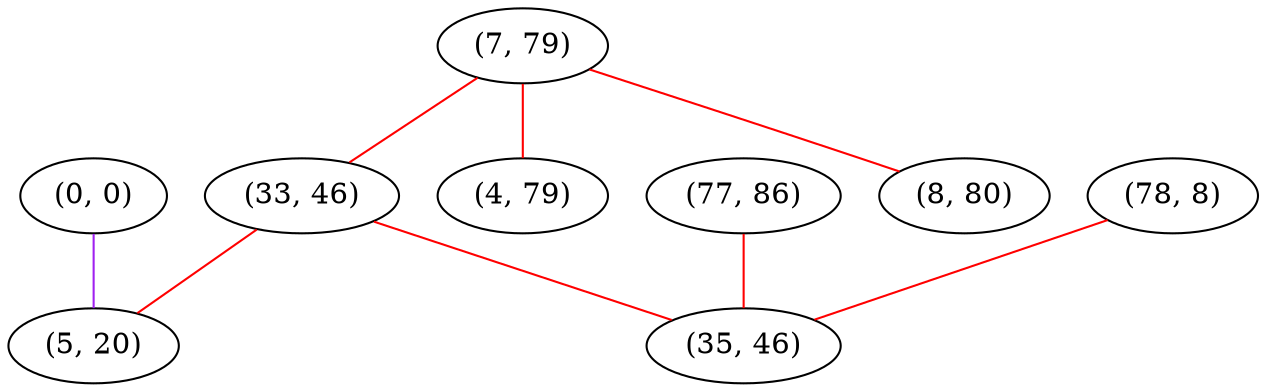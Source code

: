 graph "" {
"(77, 86)";
"(0, 0)";
"(7, 79)";
"(4, 79)";
"(33, 46)";
"(5, 20)";
"(8, 80)";
"(78, 8)";
"(35, 46)";
"(77, 86)" -- "(35, 46)"  [color=red, key=0, weight=1];
"(0, 0)" -- "(5, 20)"  [color=purple, key=0, weight=4];
"(7, 79)" -- "(4, 79)"  [color=red, key=0, weight=1];
"(7, 79)" -- "(8, 80)"  [color=red, key=0, weight=1];
"(7, 79)" -- "(33, 46)"  [color=red, key=0, weight=1];
"(33, 46)" -- "(5, 20)"  [color=red, key=0, weight=1];
"(33, 46)" -- "(35, 46)"  [color=red, key=0, weight=1];
"(78, 8)" -- "(35, 46)"  [color=red, key=0, weight=1];
}
